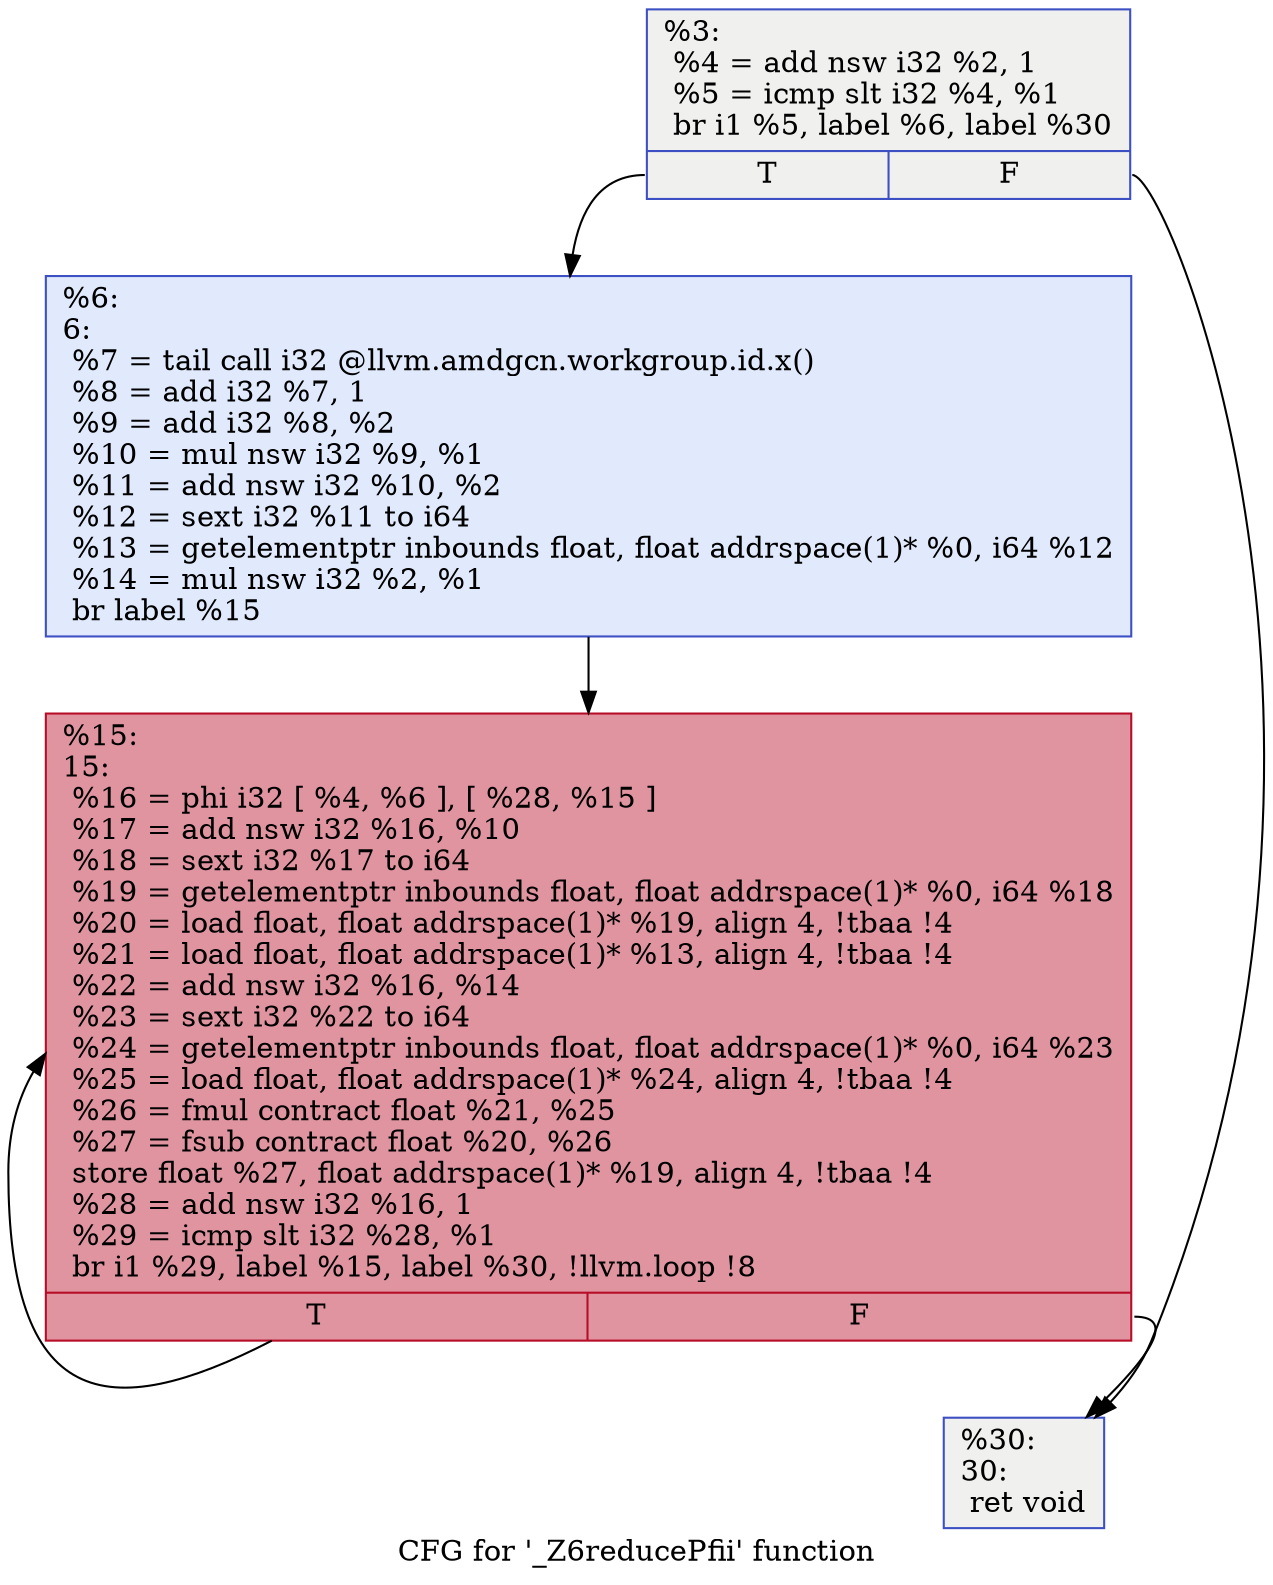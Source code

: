 digraph "CFG for '_Z6reducePfii' function" {
	label="CFG for '_Z6reducePfii' function";

	Node0x5e2ef10 [shape=record,color="#3d50c3ff", style=filled, fillcolor="#dedcdb70",label="{%3:\l  %4 = add nsw i32 %2, 1\l  %5 = icmp slt i32 %4, %1\l  br i1 %5, label %6, label %30\l|{<s0>T|<s1>F}}"];
	Node0x5e2ef10:s0 -> Node0x5e2f6e0;
	Node0x5e2ef10:s1 -> Node0x5e2f770;
	Node0x5e2f6e0 [shape=record,color="#3d50c3ff", style=filled, fillcolor="#b9d0f970",label="{%6:\l6:                                                \l  %7 = tail call i32 @llvm.amdgcn.workgroup.id.x()\l  %8 = add i32 %7, 1\l  %9 = add i32 %8, %2\l  %10 = mul nsw i32 %9, %1\l  %11 = add nsw i32 %10, %2\l  %12 = sext i32 %11 to i64\l  %13 = getelementptr inbounds float, float addrspace(1)* %0, i64 %12\l  %14 = mul nsw i32 %2, %1\l  br label %15\l}"];
	Node0x5e2f6e0 -> Node0x5e2f600;
	Node0x5e2f600 [shape=record,color="#b70d28ff", style=filled, fillcolor="#b70d2870",label="{%15:\l15:                                               \l  %16 = phi i32 [ %4, %6 ], [ %28, %15 ]\l  %17 = add nsw i32 %16, %10\l  %18 = sext i32 %17 to i64\l  %19 = getelementptr inbounds float, float addrspace(1)* %0, i64 %18\l  %20 = load float, float addrspace(1)* %19, align 4, !tbaa !4\l  %21 = load float, float addrspace(1)* %13, align 4, !tbaa !4\l  %22 = add nsw i32 %16, %14\l  %23 = sext i32 %22 to i64\l  %24 = getelementptr inbounds float, float addrspace(1)* %0, i64 %23\l  %25 = load float, float addrspace(1)* %24, align 4, !tbaa !4\l  %26 = fmul contract float %21, %25\l  %27 = fsub contract float %20, %26\l  store float %27, float addrspace(1)* %19, align 4, !tbaa !4\l  %28 = add nsw i32 %16, 1\l  %29 = icmp slt i32 %28, %1\l  br i1 %29, label %15, label %30, !llvm.loop !8\l|{<s0>T|<s1>F}}"];
	Node0x5e2f600:s0 -> Node0x5e2f600;
	Node0x5e2f600:s1 -> Node0x5e2f770;
	Node0x5e2f770 [shape=record,color="#3d50c3ff", style=filled, fillcolor="#dedcdb70",label="{%30:\l30:                                               \l  ret void\l}"];
}
